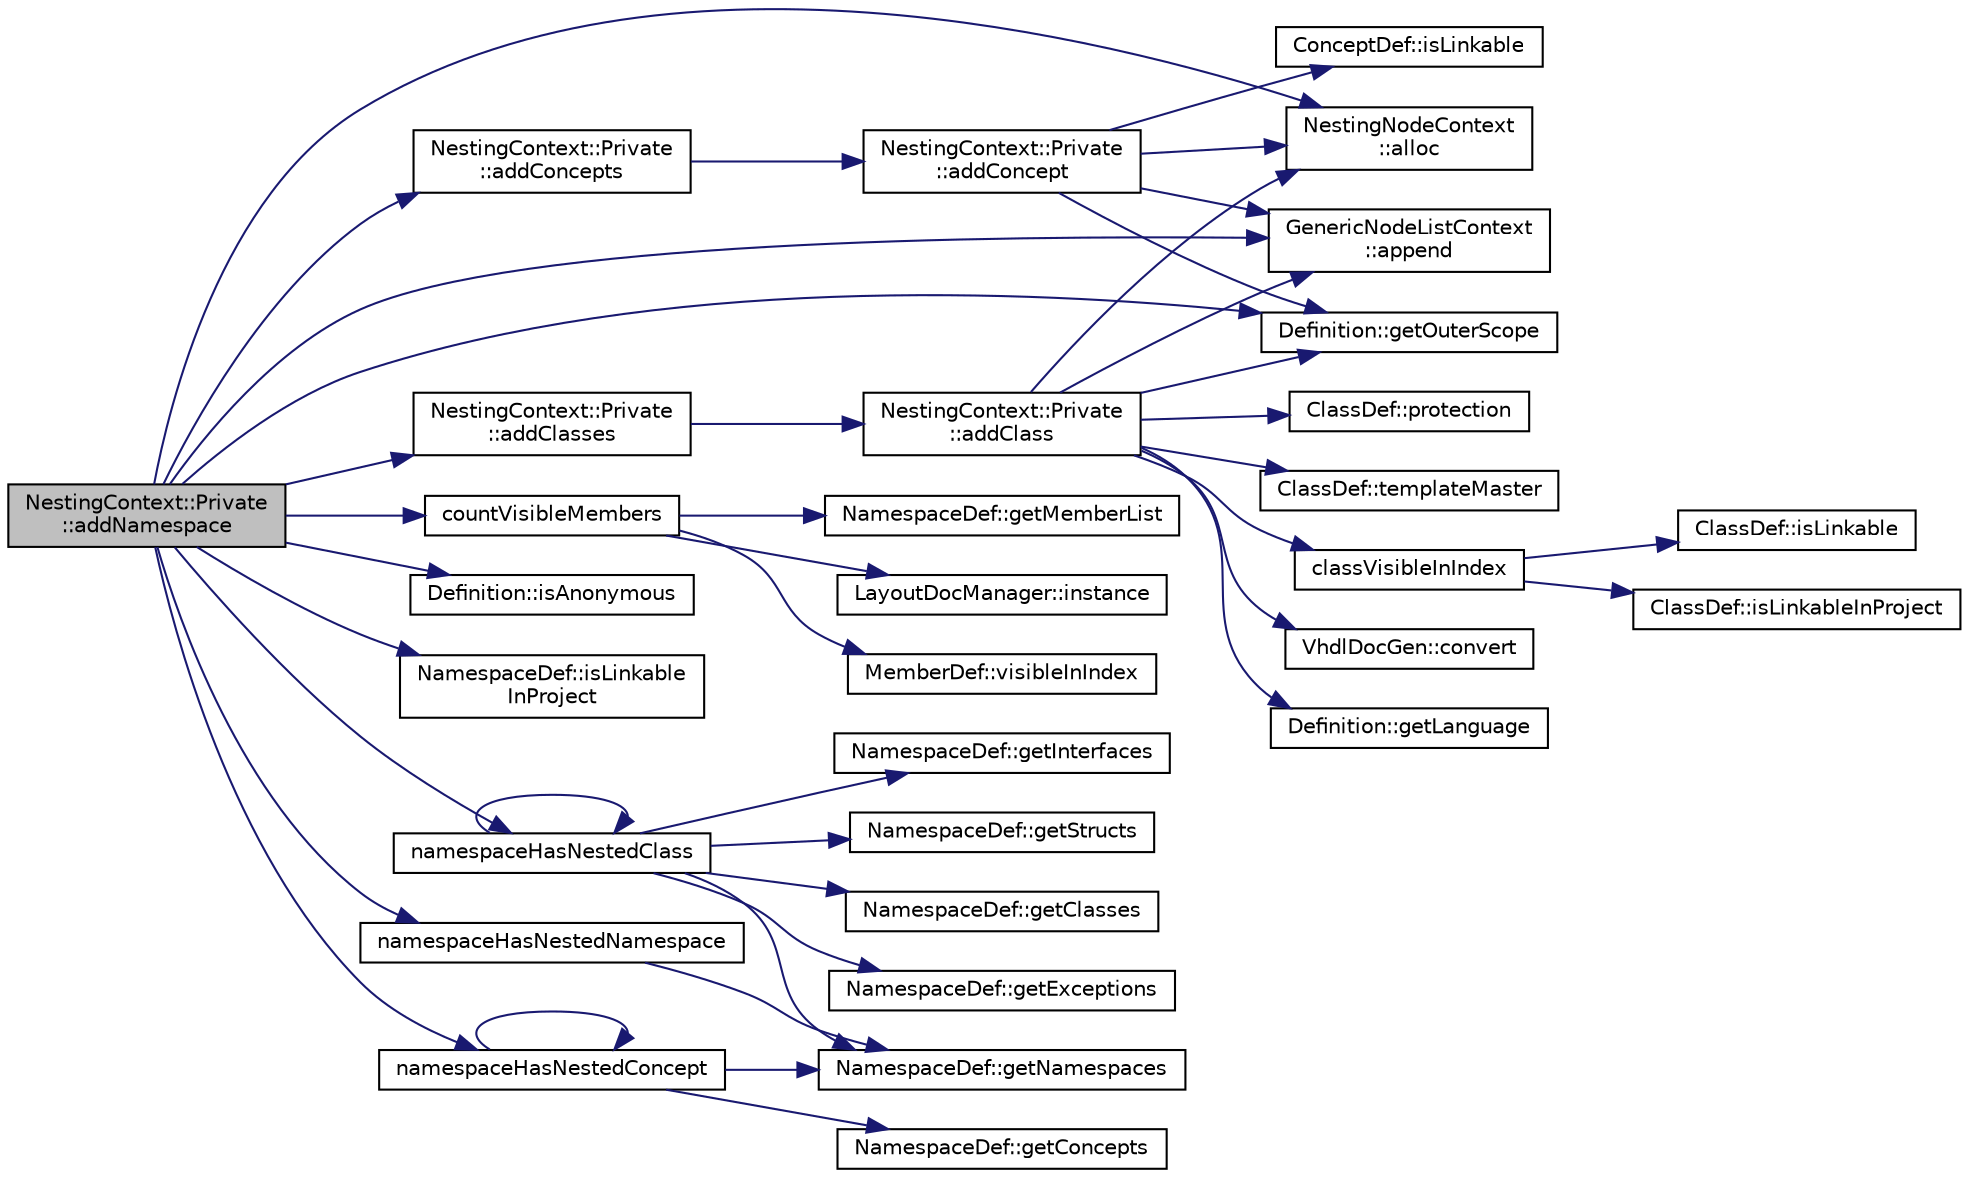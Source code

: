 digraph "NestingContext::Private::addNamespace"
{
 // LATEX_PDF_SIZE
  edge [fontname="Helvetica",fontsize="10",labelfontname="Helvetica",labelfontsize="10"];
  node [fontname="Helvetica",fontsize="10",shape=record];
  rankdir="LR";
  Node1 [label="NestingContext::Private\l::addNamespace",height=0.2,width=0.4,color="black", fillcolor="grey75", style="filled", fontcolor="black",tooltip=" "];
  Node1 -> Node2 [color="midnightblue",fontsize="10",style="solid",fontname="Helvetica"];
  Node2 [label="NestingContext::Private\l::addClasses",height=0.2,width=0.4,color="black", fillcolor="white", style="filled",URL="$classNestingContext_1_1Private.html#a320d0ab77a79dd7a81250740013ed211",tooltip=" "];
  Node2 -> Node3 [color="midnightblue",fontsize="10",style="solid",fontname="Helvetica"];
  Node3 [label="NestingContext::Private\l::addClass",height=0.2,width=0.4,color="black", fillcolor="white", style="filled",URL="$classNestingContext_1_1Private.html#a30810c882b3d9af1b25c6af0e33930aa",tooltip=" "];
  Node3 -> Node4 [color="midnightblue",fontsize="10",style="solid",fontname="Helvetica"];
  Node4 [label="NestingNodeContext\l::alloc",height=0.2,width=0.4,color="black", fillcolor="white", style="filled",URL="$classNestingNodeContext.html#a04112dbde6bd6bc05f4354400abc025f",tooltip=" "];
  Node3 -> Node5 [color="midnightblue",fontsize="10",style="solid",fontname="Helvetica"];
  Node5 [label="GenericNodeListContext\l::append",height=0.2,width=0.4,color="black", fillcolor="white", style="filled",URL="$classGenericNodeListContext.html#a1e3defa7bc050ae33e2fbabba7a20643",tooltip=" "];
  Node3 -> Node6 [color="midnightblue",fontsize="10",style="solid",fontname="Helvetica"];
  Node6 [label="classVisibleInIndex",height=0.2,width=0.4,color="black", fillcolor="white", style="filled",URL="$classdef_8cpp.html#abf9fad8d7ee7f78e152b542bcd38061d",tooltip=" "];
  Node6 -> Node7 [color="midnightblue",fontsize="10",style="solid",fontname="Helvetica"];
  Node7 [label="ClassDef::isLinkable",height=0.2,width=0.4,color="black", fillcolor="white", style="filled",URL="$classClassDef.html#a659ebf886a21ea56b51354c22b91b0dc",tooltip=" "];
  Node6 -> Node8 [color="midnightblue",fontsize="10",style="solid",fontname="Helvetica"];
  Node8 [label="ClassDef::isLinkableInProject",height=0.2,width=0.4,color="black", fillcolor="white", style="filled",URL="$classClassDef.html#ab44ea1cae6c5a0ff7ea797e355672e87",tooltip=" "];
  Node3 -> Node9 [color="midnightblue",fontsize="10",style="solid",fontname="Helvetica"];
  Node9 [label="VhdlDocGen::convert",height=0.2,width=0.4,color="black", fillcolor="white", style="filled",URL="$classVhdlDocGen.html#ab1ab1504610c798f4924026a48bb4301",tooltip=" "];
  Node3 -> Node10 [color="midnightblue",fontsize="10",style="solid",fontname="Helvetica"];
  Node10 [label="Definition::getLanguage",height=0.2,width=0.4,color="black", fillcolor="white", style="filled",URL="$classDefinition.html#a0dda9f50f2f9754e6341a10373eafec7",tooltip=" "];
  Node3 -> Node11 [color="midnightblue",fontsize="10",style="solid",fontname="Helvetica"];
  Node11 [label="Definition::getOuterScope",height=0.2,width=0.4,color="black", fillcolor="white", style="filled",URL="$classDefinition.html#acabf5ee4ca8de43bbcc5cd5736f150e5",tooltip=" "];
  Node3 -> Node12 [color="midnightblue",fontsize="10",style="solid",fontname="Helvetica"];
  Node12 [label="ClassDef::protection",height=0.2,width=0.4,color="black", fillcolor="white", style="filled",URL="$classClassDef.html#a759c68ae0af03a49aff1a86d383af68d",tooltip=" "];
  Node3 -> Node13 [color="midnightblue",fontsize="10",style="solid",fontname="Helvetica"];
  Node13 [label="ClassDef::templateMaster",height=0.2,width=0.4,color="black", fillcolor="white", style="filled",URL="$classClassDef.html#ae587759f556ea0d641b92a30e923a7c9",tooltip=" "];
  Node1 -> Node14 [color="midnightblue",fontsize="10",style="solid",fontname="Helvetica"];
  Node14 [label="NestingContext::Private\l::addConcepts",height=0.2,width=0.4,color="black", fillcolor="white", style="filled",URL="$classNestingContext_1_1Private.html#a505a599cc35eecb975feb7d4cf2b0a7f",tooltip=" "];
  Node14 -> Node15 [color="midnightblue",fontsize="10",style="solid",fontname="Helvetica"];
  Node15 [label="NestingContext::Private\l::addConcept",height=0.2,width=0.4,color="black", fillcolor="white", style="filled",URL="$classNestingContext_1_1Private.html#a85d9f6e579ff3eb017611d408c978201",tooltip=" "];
  Node15 -> Node4 [color="midnightblue",fontsize="10",style="solid",fontname="Helvetica"];
  Node15 -> Node5 [color="midnightblue",fontsize="10",style="solid",fontname="Helvetica"];
  Node15 -> Node11 [color="midnightblue",fontsize="10",style="solid",fontname="Helvetica"];
  Node15 -> Node16 [color="midnightblue",fontsize="10",style="solid",fontname="Helvetica"];
  Node16 [label="ConceptDef::isLinkable",height=0.2,width=0.4,color="black", fillcolor="white", style="filled",URL="$classConceptDef.html#a7d30ea7de8b9cb1ac13eb70a64be0cec",tooltip=" "];
  Node1 -> Node4 [color="midnightblue",fontsize="10",style="solid",fontname="Helvetica"];
  Node1 -> Node5 [color="midnightblue",fontsize="10",style="solid",fontname="Helvetica"];
  Node1 -> Node17 [color="midnightblue",fontsize="10",style="solid",fontname="Helvetica"];
  Node17 [label="countVisibleMembers",height=0.2,width=0.4,color="black", fillcolor="white", style="filled",URL="$index_8cpp.html#afc1a2082aa9d219c08104f2f1885d8c3",tooltip=" "];
  Node17 -> Node18 [color="midnightblue",fontsize="10",style="solid",fontname="Helvetica"];
  Node18 [label="NamespaceDef::getMemberList",height=0.2,width=0.4,color="black", fillcolor="white", style="filled",URL="$classNamespaceDef.html#a2a67c423c453ef9275729a7e9b5b4b07",tooltip=" "];
  Node17 -> Node19 [color="midnightblue",fontsize="10",style="solid",fontname="Helvetica"];
  Node19 [label="LayoutDocManager::instance",height=0.2,width=0.4,color="black", fillcolor="white", style="filled",URL="$classLayoutDocManager.html#a87bc2288833b8769bd03e47c58fbba6a",tooltip=" "];
  Node17 -> Node20 [color="midnightblue",fontsize="10",style="solid",fontname="Helvetica"];
  Node20 [label="MemberDef::visibleInIndex",height=0.2,width=0.4,color="black", fillcolor="white", style="filled",URL="$classMemberDef.html#a341567c872ef0f346b59c1dd84c49a57",tooltip=" "];
  Node1 -> Node11 [color="midnightblue",fontsize="10",style="solid",fontname="Helvetica"];
  Node1 -> Node21 [color="midnightblue",fontsize="10",style="solid",fontname="Helvetica"];
  Node21 [label="Definition::isAnonymous",height=0.2,width=0.4,color="black", fillcolor="white", style="filled",URL="$classDefinition.html#a8f18141678a6bf5fb86e8de29bc0f1cd",tooltip=" "];
  Node1 -> Node22 [color="midnightblue",fontsize="10",style="solid",fontname="Helvetica"];
  Node22 [label="NamespaceDef::isLinkable\lInProject",height=0.2,width=0.4,color="black", fillcolor="white", style="filled",URL="$classNamespaceDef.html#a3ea579572195bbcf53f2ffeec6f341a0",tooltip=" "];
  Node1 -> Node23 [color="midnightblue",fontsize="10",style="solid",fontname="Helvetica"];
  Node23 [label="namespaceHasNestedClass",height=0.2,width=0.4,color="black", fillcolor="white", style="filled",URL="$namespacedef_8cpp.html#a3d15fcf5c959d5ce9db005cba5692094",tooltip=" "];
  Node23 -> Node24 [color="midnightblue",fontsize="10",style="solid",fontname="Helvetica"];
  Node24 [label="NamespaceDef::getClasses",height=0.2,width=0.4,color="black", fillcolor="white", style="filled",URL="$classNamespaceDef.html#ad43237a69f056b45fc87beed091688d5",tooltip=" "];
  Node23 -> Node25 [color="midnightblue",fontsize="10",style="solid",fontname="Helvetica"];
  Node25 [label="NamespaceDef::getExceptions",height=0.2,width=0.4,color="black", fillcolor="white", style="filled",URL="$classNamespaceDef.html#a7cf1f663e03f57dd359aaacf71c2e3be",tooltip=" "];
  Node23 -> Node26 [color="midnightblue",fontsize="10",style="solid",fontname="Helvetica"];
  Node26 [label="NamespaceDef::getInterfaces",height=0.2,width=0.4,color="black", fillcolor="white", style="filled",URL="$classNamespaceDef.html#ae5d69194a246277c1ac27efe392a085c",tooltip=" "];
  Node23 -> Node27 [color="midnightblue",fontsize="10",style="solid",fontname="Helvetica"];
  Node27 [label="NamespaceDef::getNamespaces",height=0.2,width=0.4,color="black", fillcolor="white", style="filled",URL="$classNamespaceDef.html#a948889b7a35fb82ebcdf2598a63e1d8d",tooltip=" "];
  Node23 -> Node28 [color="midnightblue",fontsize="10",style="solid",fontname="Helvetica"];
  Node28 [label="NamespaceDef::getStructs",height=0.2,width=0.4,color="black", fillcolor="white", style="filled",URL="$classNamespaceDef.html#a5c5e7b84cb85d95090306d81ec55a676",tooltip=" "];
  Node23 -> Node23 [color="midnightblue",fontsize="10",style="solid",fontname="Helvetica"];
  Node1 -> Node29 [color="midnightblue",fontsize="10",style="solid",fontname="Helvetica"];
  Node29 [label="namespaceHasNestedConcept",height=0.2,width=0.4,color="black", fillcolor="white", style="filled",URL="$namespacedef_8cpp.html#af84e6fea0b6f07072eab35b1569fd357",tooltip=" "];
  Node29 -> Node30 [color="midnightblue",fontsize="10",style="solid",fontname="Helvetica"];
  Node30 [label="NamespaceDef::getConcepts",height=0.2,width=0.4,color="black", fillcolor="white", style="filled",URL="$classNamespaceDef.html#a393d5ddac9a98c0f829b7866cce931dc",tooltip=" "];
  Node29 -> Node27 [color="midnightblue",fontsize="10",style="solid",fontname="Helvetica"];
  Node29 -> Node29 [color="midnightblue",fontsize="10",style="solid",fontname="Helvetica"];
  Node1 -> Node31 [color="midnightblue",fontsize="10",style="solid",fontname="Helvetica"];
  Node31 [label="namespaceHasNestedNamespace",height=0.2,width=0.4,color="black", fillcolor="white", style="filled",URL="$namespacedef_8cpp.html#a061ac5e55a8b63f2c06e1f4e272cb011",tooltip=" "];
  Node31 -> Node27 [color="midnightblue",fontsize="10",style="solid",fontname="Helvetica"];
}
